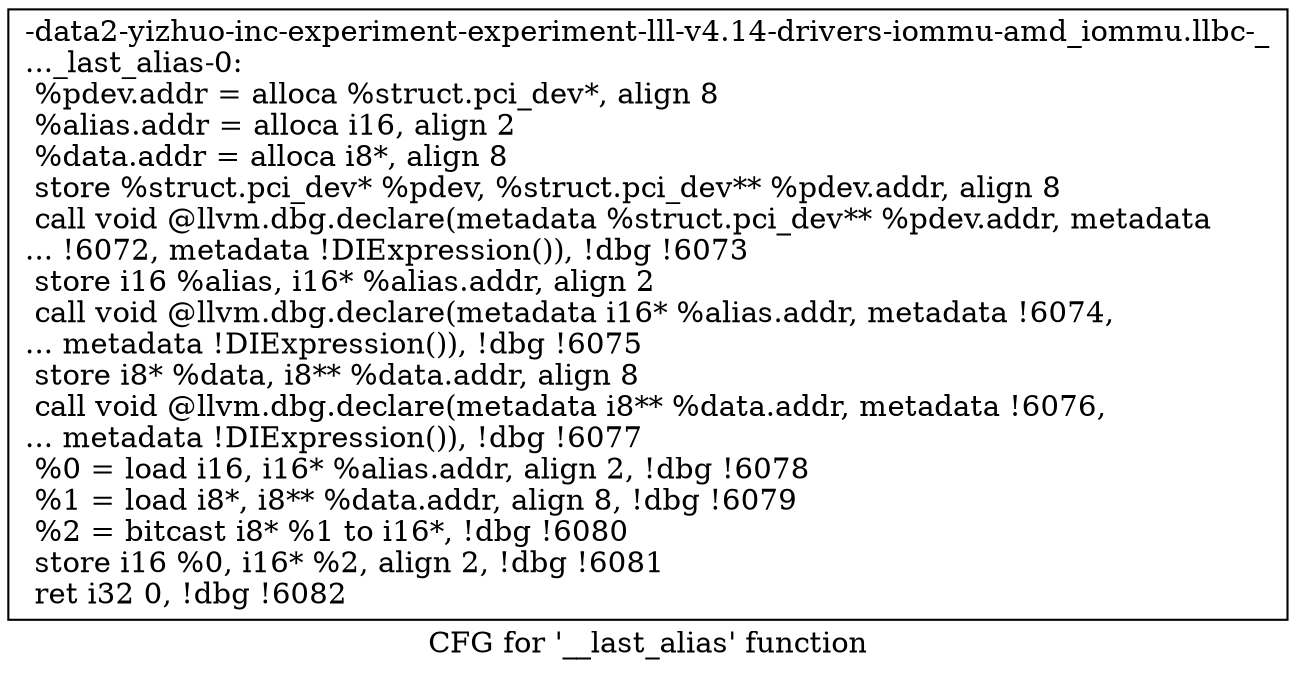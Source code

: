 digraph "CFG for '__last_alias' function" {
	label="CFG for '__last_alias' function";

	Node0x561b94860050 [shape=record,label="{-data2-yizhuo-inc-experiment-experiment-lll-v4.14-drivers-iommu-amd_iommu.llbc-_\l..._last_alias-0:\l  %pdev.addr = alloca %struct.pci_dev*, align 8\l  %alias.addr = alloca i16, align 2\l  %data.addr = alloca i8*, align 8\l  store %struct.pci_dev* %pdev, %struct.pci_dev** %pdev.addr, align 8\l  call void @llvm.dbg.declare(metadata %struct.pci_dev** %pdev.addr, metadata\l... !6072, metadata !DIExpression()), !dbg !6073\l  store i16 %alias, i16* %alias.addr, align 2\l  call void @llvm.dbg.declare(metadata i16* %alias.addr, metadata !6074,\l... metadata !DIExpression()), !dbg !6075\l  store i8* %data, i8** %data.addr, align 8\l  call void @llvm.dbg.declare(metadata i8** %data.addr, metadata !6076,\l... metadata !DIExpression()), !dbg !6077\l  %0 = load i16, i16* %alias.addr, align 2, !dbg !6078\l  %1 = load i8*, i8** %data.addr, align 8, !dbg !6079\l  %2 = bitcast i8* %1 to i16*, !dbg !6080\l  store i16 %0, i16* %2, align 2, !dbg !6081\l  ret i32 0, !dbg !6082\l}"];
}
